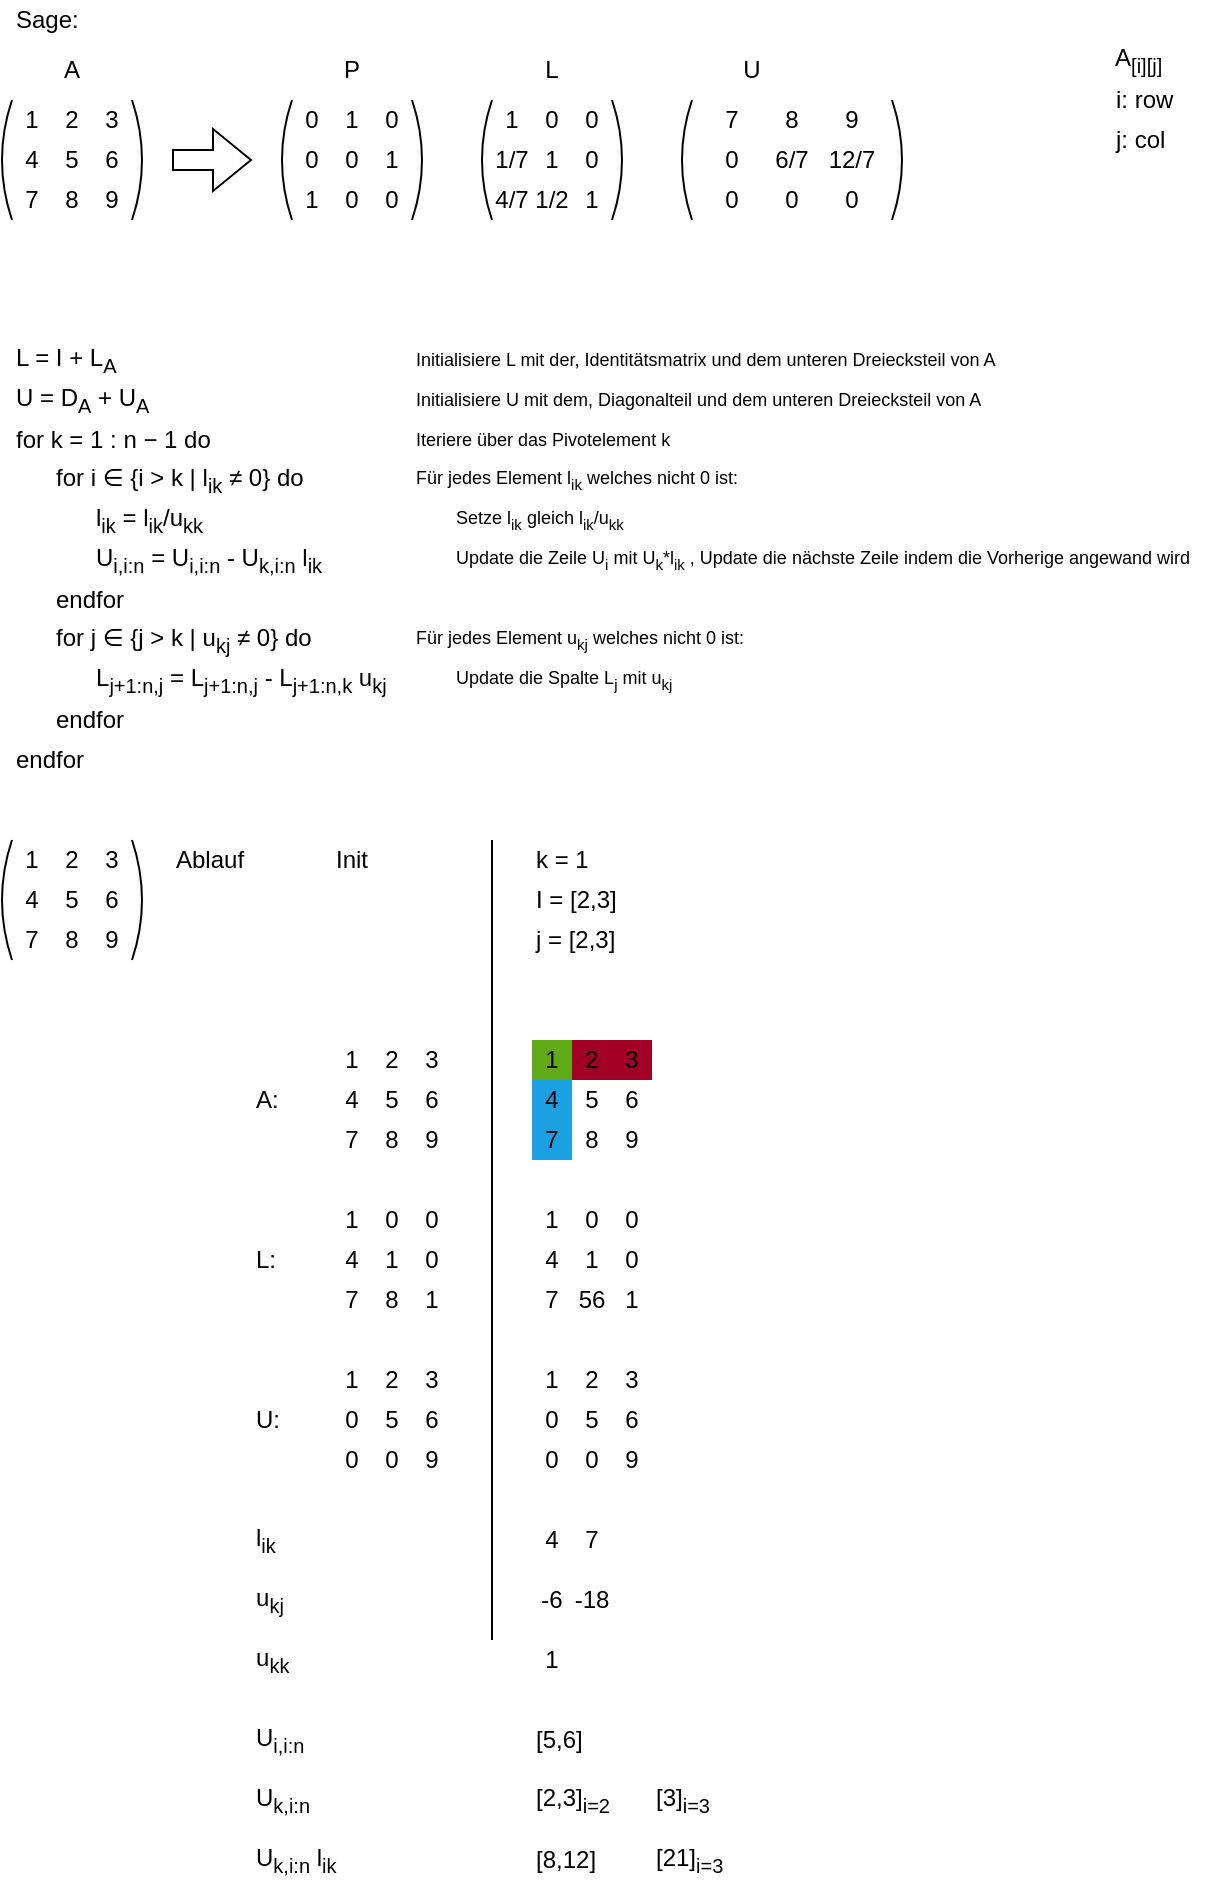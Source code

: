 <mxfile version="24.5.3" type="device">
  <diagram name="Seite-1" id="aBlJ-mU0iKs_j3JmwUiF">
    <mxGraphModel dx="681" dy="416" grid="1" gridSize="10" guides="1" tooltips="1" connect="1" arrows="1" fold="1" page="1" pageScale="1" pageWidth="827" pageHeight="1169" math="0" shadow="0">
      <root>
        <mxCell id="0" />
        <mxCell id="1" parent="0" />
        <mxCell id="dpYt7c4uCdBiY0Gb-pTL-1" value="1" style="text;html=1;align=center;verticalAlign=middle;whiteSpace=wrap;rounded=0;" vertex="1" parent="1">
          <mxGeometry x="40" y="110" width="20" height="20" as="geometry" />
        </mxCell>
        <mxCell id="dpYt7c4uCdBiY0Gb-pTL-2" value="2" style="text;html=1;align=center;verticalAlign=middle;whiteSpace=wrap;rounded=0;" vertex="1" parent="1">
          <mxGeometry x="60" y="110" width="20" height="20" as="geometry" />
        </mxCell>
        <mxCell id="dpYt7c4uCdBiY0Gb-pTL-3" value="3" style="text;html=1;align=center;verticalAlign=middle;whiteSpace=wrap;rounded=0;" vertex="1" parent="1">
          <mxGeometry x="80" y="110" width="20" height="20" as="geometry" />
        </mxCell>
        <mxCell id="dpYt7c4uCdBiY0Gb-pTL-4" value="4" style="text;html=1;align=center;verticalAlign=middle;whiteSpace=wrap;rounded=0;" vertex="1" parent="1">
          <mxGeometry x="40" y="130" width="20" height="20" as="geometry" />
        </mxCell>
        <mxCell id="dpYt7c4uCdBiY0Gb-pTL-5" value="5" style="text;html=1;align=center;verticalAlign=middle;whiteSpace=wrap;rounded=0;" vertex="1" parent="1">
          <mxGeometry x="60" y="130" width="20" height="20" as="geometry" />
        </mxCell>
        <mxCell id="dpYt7c4uCdBiY0Gb-pTL-6" value="6" style="text;html=1;align=center;verticalAlign=middle;whiteSpace=wrap;rounded=0;" vertex="1" parent="1">
          <mxGeometry x="80" y="130" width="20" height="20" as="geometry" />
        </mxCell>
        <mxCell id="dpYt7c4uCdBiY0Gb-pTL-7" value="7" style="text;html=1;align=center;verticalAlign=middle;whiteSpace=wrap;rounded=0;" vertex="1" parent="1">
          <mxGeometry x="40" y="150" width="20" height="20" as="geometry" />
        </mxCell>
        <mxCell id="dpYt7c4uCdBiY0Gb-pTL-8" value="8" style="text;html=1;align=center;verticalAlign=middle;whiteSpace=wrap;rounded=0;" vertex="1" parent="1">
          <mxGeometry x="60" y="150" width="20" height="20" as="geometry" />
        </mxCell>
        <mxCell id="dpYt7c4uCdBiY0Gb-pTL-9" value="9" style="text;html=1;align=center;verticalAlign=middle;whiteSpace=wrap;rounded=0;" vertex="1" parent="1">
          <mxGeometry x="80" y="150" width="20" height="20" as="geometry" />
        </mxCell>
        <mxCell id="dpYt7c4uCdBiY0Gb-pTL-10" value="" style="shape=flexArrow;endArrow=classic;html=1;rounded=0;" edge="1" parent="1">
          <mxGeometry width="50" height="50" relative="1" as="geometry">
            <mxPoint x="120" y="140" as="sourcePoint" />
            <mxPoint x="160" y="140" as="targetPoint" />
          </mxGeometry>
        </mxCell>
        <mxCell id="dpYt7c4uCdBiY0Gb-pTL-11" value="" style="endArrow=none;html=1;rounded=0;curved=1;" edge="1" parent="1">
          <mxGeometry width="50" height="50" relative="1" as="geometry">
            <mxPoint x="40" y="170" as="sourcePoint" />
            <mxPoint x="40" y="110" as="targetPoint" />
            <Array as="points">
              <mxPoint x="30" y="140" />
            </Array>
          </mxGeometry>
        </mxCell>
        <mxCell id="dpYt7c4uCdBiY0Gb-pTL-12" value="" style="endArrow=none;html=1;rounded=0;curved=1;" edge="1" parent="1">
          <mxGeometry width="50" height="50" relative="1" as="geometry">
            <mxPoint x="100" y="170" as="sourcePoint" />
            <mxPoint x="100" y="110" as="targetPoint" />
            <Array as="points">
              <mxPoint x="110" y="140" />
            </Array>
          </mxGeometry>
        </mxCell>
        <mxCell id="dpYt7c4uCdBiY0Gb-pTL-13" value="0" style="text;html=1;align=center;verticalAlign=middle;whiteSpace=wrap;rounded=0;" vertex="1" parent="1">
          <mxGeometry x="180" y="110" width="20" height="20" as="geometry" />
        </mxCell>
        <mxCell id="dpYt7c4uCdBiY0Gb-pTL-14" value="1" style="text;html=1;align=center;verticalAlign=middle;whiteSpace=wrap;rounded=0;" vertex="1" parent="1">
          <mxGeometry x="200" y="110" width="20" height="20" as="geometry" />
        </mxCell>
        <mxCell id="dpYt7c4uCdBiY0Gb-pTL-15" value="0" style="text;html=1;align=center;verticalAlign=middle;whiteSpace=wrap;rounded=0;" vertex="1" parent="1">
          <mxGeometry x="220" y="110" width="20" height="20" as="geometry" />
        </mxCell>
        <mxCell id="dpYt7c4uCdBiY0Gb-pTL-16" value="0" style="text;html=1;align=center;verticalAlign=middle;whiteSpace=wrap;rounded=0;" vertex="1" parent="1">
          <mxGeometry x="180" y="130" width="20" height="20" as="geometry" />
        </mxCell>
        <mxCell id="dpYt7c4uCdBiY0Gb-pTL-17" value="0" style="text;html=1;align=center;verticalAlign=middle;whiteSpace=wrap;rounded=0;" vertex="1" parent="1">
          <mxGeometry x="200" y="130" width="20" height="20" as="geometry" />
        </mxCell>
        <mxCell id="dpYt7c4uCdBiY0Gb-pTL-18" value="1" style="text;html=1;align=center;verticalAlign=middle;whiteSpace=wrap;rounded=0;" vertex="1" parent="1">
          <mxGeometry x="220" y="130" width="20" height="20" as="geometry" />
        </mxCell>
        <mxCell id="dpYt7c4uCdBiY0Gb-pTL-19" value="1" style="text;html=1;align=center;verticalAlign=middle;whiteSpace=wrap;rounded=0;" vertex="1" parent="1">
          <mxGeometry x="180" y="150" width="20" height="20" as="geometry" />
        </mxCell>
        <mxCell id="dpYt7c4uCdBiY0Gb-pTL-20" value="0" style="text;html=1;align=center;verticalAlign=middle;whiteSpace=wrap;rounded=0;" vertex="1" parent="1">
          <mxGeometry x="200" y="150" width="20" height="20" as="geometry" />
        </mxCell>
        <mxCell id="dpYt7c4uCdBiY0Gb-pTL-21" value="0" style="text;html=1;align=center;verticalAlign=middle;whiteSpace=wrap;rounded=0;" vertex="1" parent="1">
          <mxGeometry x="220" y="150" width="20" height="20" as="geometry" />
        </mxCell>
        <mxCell id="dpYt7c4uCdBiY0Gb-pTL-22" value="" style="endArrow=none;html=1;rounded=0;curved=1;" edge="1" parent="1">
          <mxGeometry width="50" height="50" relative="1" as="geometry">
            <mxPoint x="180" y="170" as="sourcePoint" />
            <mxPoint x="180" y="110" as="targetPoint" />
            <Array as="points">
              <mxPoint x="170" y="140" />
            </Array>
          </mxGeometry>
        </mxCell>
        <mxCell id="dpYt7c4uCdBiY0Gb-pTL-23" value="" style="endArrow=none;html=1;rounded=0;curved=1;" edge="1" parent="1">
          <mxGeometry width="50" height="50" relative="1" as="geometry">
            <mxPoint x="240" y="170" as="sourcePoint" />
            <mxPoint x="240" y="110" as="targetPoint" />
            <Array as="points">
              <mxPoint x="250" y="140" />
            </Array>
          </mxGeometry>
        </mxCell>
        <mxCell id="dpYt7c4uCdBiY0Gb-pTL-24" value="P" style="text;html=1;align=center;verticalAlign=middle;whiteSpace=wrap;rounded=0;" vertex="1" parent="1">
          <mxGeometry x="180" y="80" width="60" height="30" as="geometry" />
        </mxCell>
        <mxCell id="dpYt7c4uCdBiY0Gb-pTL-25" value="1" style="text;html=1;align=center;verticalAlign=middle;whiteSpace=wrap;rounded=0;" vertex="1" parent="1">
          <mxGeometry x="280" y="110" width="20" height="20" as="geometry" />
        </mxCell>
        <mxCell id="dpYt7c4uCdBiY0Gb-pTL-26" value="0" style="text;html=1;align=center;verticalAlign=middle;whiteSpace=wrap;rounded=0;" vertex="1" parent="1">
          <mxGeometry x="300" y="110" width="20" height="20" as="geometry" />
        </mxCell>
        <mxCell id="dpYt7c4uCdBiY0Gb-pTL-27" value="0" style="text;html=1;align=center;verticalAlign=middle;whiteSpace=wrap;rounded=0;" vertex="1" parent="1">
          <mxGeometry x="320" y="110" width="20" height="20" as="geometry" />
        </mxCell>
        <mxCell id="dpYt7c4uCdBiY0Gb-pTL-28" value="1/7" style="text;html=1;align=center;verticalAlign=middle;whiteSpace=wrap;rounded=0;" vertex="1" parent="1">
          <mxGeometry x="280" y="130" width="20" height="20" as="geometry" />
        </mxCell>
        <mxCell id="dpYt7c4uCdBiY0Gb-pTL-29" value="1" style="text;html=1;align=center;verticalAlign=middle;whiteSpace=wrap;rounded=0;" vertex="1" parent="1">
          <mxGeometry x="300" y="130" width="20" height="20" as="geometry" />
        </mxCell>
        <mxCell id="dpYt7c4uCdBiY0Gb-pTL-30" value="0" style="text;html=1;align=center;verticalAlign=middle;whiteSpace=wrap;rounded=0;" vertex="1" parent="1">
          <mxGeometry x="320" y="130" width="20" height="20" as="geometry" />
        </mxCell>
        <mxCell id="dpYt7c4uCdBiY0Gb-pTL-31" value="4/7" style="text;html=1;align=center;verticalAlign=middle;whiteSpace=wrap;rounded=0;" vertex="1" parent="1">
          <mxGeometry x="280" y="150" width="20" height="20" as="geometry" />
        </mxCell>
        <mxCell id="dpYt7c4uCdBiY0Gb-pTL-32" value="1/2" style="text;html=1;align=center;verticalAlign=middle;whiteSpace=wrap;rounded=0;" vertex="1" parent="1">
          <mxGeometry x="300" y="150" width="20" height="20" as="geometry" />
        </mxCell>
        <mxCell id="dpYt7c4uCdBiY0Gb-pTL-33" value="1" style="text;html=1;align=center;verticalAlign=middle;whiteSpace=wrap;rounded=0;" vertex="1" parent="1">
          <mxGeometry x="320" y="150" width="20" height="20" as="geometry" />
        </mxCell>
        <mxCell id="dpYt7c4uCdBiY0Gb-pTL-34" value="" style="endArrow=none;html=1;rounded=0;curved=1;" edge="1" parent="1">
          <mxGeometry width="50" height="50" relative="1" as="geometry">
            <mxPoint x="280" y="170" as="sourcePoint" />
            <mxPoint x="280" y="110" as="targetPoint" />
            <Array as="points">
              <mxPoint x="270" y="140" />
            </Array>
          </mxGeometry>
        </mxCell>
        <mxCell id="dpYt7c4uCdBiY0Gb-pTL-35" value="" style="endArrow=none;html=1;rounded=0;curved=1;" edge="1" parent="1">
          <mxGeometry width="50" height="50" relative="1" as="geometry">
            <mxPoint x="340" y="170" as="sourcePoint" />
            <mxPoint x="340" y="110" as="targetPoint" />
            <Array as="points">
              <mxPoint x="350" y="140" />
            </Array>
          </mxGeometry>
        </mxCell>
        <mxCell id="dpYt7c4uCdBiY0Gb-pTL-36" value="L" style="text;html=1;align=center;verticalAlign=middle;whiteSpace=wrap;rounded=0;" vertex="1" parent="1">
          <mxGeometry x="280" y="80" width="60" height="30" as="geometry" />
        </mxCell>
        <mxCell id="dpYt7c4uCdBiY0Gb-pTL-37" value="7" style="text;html=1;align=center;verticalAlign=middle;whiteSpace=wrap;rounded=0;" vertex="1" parent="1">
          <mxGeometry x="390" y="110" width="20" height="20" as="geometry" />
        </mxCell>
        <mxCell id="dpYt7c4uCdBiY0Gb-pTL-38" value="8" style="text;html=1;align=center;verticalAlign=middle;whiteSpace=wrap;rounded=0;" vertex="1" parent="1">
          <mxGeometry x="420" y="110" width="20" height="20" as="geometry" />
        </mxCell>
        <mxCell id="dpYt7c4uCdBiY0Gb-pTL-39" value="9" style="text;html=1;align=center;verticalAlign=middle;whiteSpace=wrap;rounded=0;" vertex="1" parent="1">
          <mxGeometry x="450" y="110" width="20" height="20" as="geometry" />
        </mxCell>
        <mxCell id="dpYt7c4uCdBiY0Gb-pTL-40" value="0" style="text;html=1;align=center;verticalAlign=middle;whiteSpace=wrap;rounded=0;" vertex="1" parent="1">
          <mxGeometry x="390" y="130" width="20" height="20" as="geometry" />
        </mxCell>
        <mxCell id="dpYt7c4uCdBiY0Gb-pTL-41" value="6/7" style="text;html=1;align=center;verticalAlign=middle;whiteSpace=wrap;rounded=0;" vertex="1" parent="1">
          <mxGeometry x="420" y="130" width="20" height="20" as="geometry" />
        </mxCell>
        <mxCell id="dpYt7c4uCdBiY0Gb-pTL-42" value="12/7" style="text;html=1;align=center;verticalAlign=middle;whiteSpace=wrap;rounded=0;" vertex="1" parent="1">
          <mxGeometry x="450" y="130" width="20" height="20" as="geometry" />
        </mxCell>
        <mxCell id="dpYt7c4uCdBiY0Gb-pTL-43" value="0" style="text;html=1;align=center;verticalAlign=middle;whiteSpace=wrap;rounded=0;" vertex="1" parent="1">
          <mxGeometry x="390" y="150" width="20" height="20" as="geometry" />
        </mxCell>
        <mxCell id="dpYt7c4uCdBiY0Gb-pTL-44" value="0" style="text;html=1;align=center;verticalAlign=middle;whiteSpace=wrap;rounded=0;" vertex="1" parent="1">
          <mxGeometry x="420" y="150" width="20" height="20" as="geometry" />
        </mxCell>
        <mxCell id="dpYt7c4uCdBiY0Gb-pTL-45" value="0" style="text;html=1;align=center;verticalAlign=middle;whiteSpace=wrap;rounded=0;" vertex="1" parent="1">
          <mxGeometry x="450" y="150" width="20" height="20" as="geometry" />
        </mxCell>
        <mxCell id="dpYt7c4uCdBiY0Gb-pTL-46" value="" style="endArrow=none;html=1;rounded=0;curved=1;" edge="1" parent="1">
          <mxGeometry width="50" height="50" relative="1" as="geometry">
            <mxPoint x="380" y="170" as="sourcePoint" />
            <mxPoint x="380" y="110" as="targetPoint" />
            <Array as="points">
              <mxPoint x="370" y="140" />
            </Array>
          </mxGeometry>
        </mxCell>
        <mxCell id="dpYt7c4uCdBiY0Gb-pTL-47" value="" style="endArrow=none;html=1;rounded=0;curved=1;" edge="1" parent="1">
          <mxGeometry width="50" height="50" relative="1" as="geometry">
            <mxPoint x="480" y="170" as="sourcePoint" />
            <mxPoint x="480" y="110" as="targetPoint" />
            <Array as="points">
              <mxPoint x="490" y="140" />
            </Array>
          </mxGeometry>
        </mxCell>
        <mxCell id="dpYt7c4uCdBiY0Gb-pTL-48" value="U" style="text;html=1;align=center;verticalAlign=middle;whiteSpace=wrap;rounded=0;" vertex="1" parent="1">
          <mxGeometry x="380" y="80" width="60" height="30" as="geometry" />
        </mxCell>
        <mxCell id="dpYt7c4uCdBiY0Gb-pTL-49" value="L = I + L&lt;sub&gt;A&lt;/sub&gt;" style="text;html=1;align=left;verticalAlign=middle;whiteSpace=wrap;rounded=0;" vertex="1" parent="1">
          <mxGeometry x="40" y="230" width="60" height="20" as="geometry" />
        </mxCell>
        <mxCell id="dpYt7c4uCdBiY0Gb-pTL-50" value="U = D&lt;sub&gt;A&lt;/sub&gt;&amp;nbsp;+ U&lt;sub&gt;A&lt;/sub&gt;" style="text;html=1;align=left;verticalAlign=middle;whiteSpace=wrap;rounded=0;" vertex="1" parent="1">
          <mxGeometry x="40" y="250" width="80" height="20" as="geometry" />
        </mxCell>
        <mxCell id="dpYt7c4uCdBiY0Gb-pTL-52" value="for k = 1 : n − 1 do" style="text;html=1;align=left;verticalAlign=middle;whiteSpace=wrap;rounded=0;" vertex="1" parent="1">
          <mxGeometry x="40" y="270" width="130" height="20" as="geometry" />
        </mxCell>
        <mxCell id="dpYt7c4uCdBiY0Gb-pTL-53" value="for i&amp;nbsp;∈ {i &amp;gt; k | l&lt;sub&gt;ik&lt;/sub&gt;&amp;nbsp;≠ 0} do" style="text;html=1;align=left;verticalAlign=middle;whiteSpace=wrap;rounded=0;" vertex="1" parent="1">
          <mxGeometry x="60" y="290" width="130" height="20" as="geometry" />
        </mxCell>
        <mxCell id="dpYt7c4uCdBiY0Gb-pTL-55" value="l&lt;sub&gt;ik&lt;/sub&gt; = l&lt;sub&gt;ik&lt;/sub&gt;/u&lt;sub&gt;kk&lt;/sub&gt;" style="text;html=1;align=left;verticalAlign=middle;whiteSpace=wrap;rounded=0;" vertex="1" parent="1">
          <mxGeometry x="80" y="310" width="70" height="20" as="geometry" />
        </mxCell>
        <mxCell id="dpYt7c4uCdBiY0Gb-pTL-56" value="U&lt;sub&gt;i,i:n&lt;/sub&gt; = U&lt;sub&gt;i,i:n&lt;/sub&gt; - U&lt;sub&gt;k,i:n&lt;/sub&gt; l&lt;sub&gt;ik&lt;/sub&gt;" style="text;html=1;align=left;verticalAlign=middle;whiteSpace=wrap;rounded=0;" vertex="1" parent="1">
          <mxGeometry x="80" y="330" width="140" height="20" as="geometry" />
        </mxCell>
        <mxCell id="dpYt7c4uCdBiY0Gb-pTL-57" value="endfor" style="text;html=1;align=left;verticalAlign=middle;whiteSpace=wrap;rounded=0;" vertex="1" parent="1">
          <mxGeometry x="60" y="350" width="40" height="20" as="geometry" />
        </mxCell>
        <mxCell id="dpYt7c4uCdBiY0Gb-pTL-58" value="for j&amp;nbsp;∈ {j &amp;gt; k | u&lt;sub&gt;kj&lt;/sub&gt;&amp;nbsp;≠ 0} do" style="text;html=1;align=left;verticalAlign=middle;whiteSpace=wrap;rounded=0;" vertex="1" parent="1">
          <mxGeometry x="60" y="370" width="130" height="20" as="geometry" />
        </mxCell>
        <mxCell id="dpYt7c4uCdBiY0Gb-pTL-60" value="L&lt;sub&gt;j+1:n,j&lt;/sub&gt; = L&lt;sub&gt;j+1:n,j&lt;/sub&gt;&amp;nbsp;- L&lt;sub&gt;j+1:n,k&lt;/sub&gt;&amp;nbsp;u&lt;sub&gt;kj&lt;/sub&gt;" style="text;html=1;align=left;verticalAlign=middle;whiteSpace=wrap;rounded=0;" vertex="1" parent="1">
          <mxGeometry x="80" y="390" width="200" height="20" as="geometry" />
        </mxCell>
        <mxCell id="dpYt7c4uCdBiY0Gb-pTL-61" value="endfor" style="text;html=1;align=left;verticalAlign=middle;whiteSpace=wrap;rounded=0;" vertex="1" parent="1">
          <mxGeometry x="60" y="410" width="40" height="20" as="geometry" />
        </mxCell>
        <mxCell id="dpYt7c4uCdBiY0Gb-pTL-62" value="endfor" style="text;html=1;align=left;verticalAlign=middle;whiteSpace=wrap;rounded=0;" vertex="1" parent="1">
          <mxGeometry x="40" y="430" width="40" height="20" as="geometry" />
        </mxCell>
        <mxCell id="dpYt7c4uCdBiY0Gb-pTL-63" value="Initialisiere L mit der, Identitätsmatrix und dem unteren Dreiecksteil von A" style="text;html=1;align=left;verticalAlign=middle;whiteSpace=wrap;rounded=0;fontSize=9;" vertex="1" parent="1">
          <mxGeometry x="240" y="230" width="300" height="20" as="geometry" />
        </mxCell>
        <mxCell id="dpYt7c4uCdBiY0Gb-pTL-65" value="Initialisiere U mit dem, Diagonalteil und dem unteren Dreiecksteil von A" style="text;html=1;align=left;verticalAlign=middle;whiteSpace=wrap;rounded=0;fontSize=9;" vertex="1" parent="1">
          <mxGeometry x="240" y="250" width="300" height="20" as="geometry" />
        </mxCell>
        <mxCell id="dpYt7c4uCdBiY0Gb-pTL-66" value="Iteriere über das Pivotelement k" style="text;html=1;align=left;verticalAlign=middle;whiteSpace=wrap;rounded=0;fontSize=9;" vertex="1" parent="1">
          <mxGeometry x="240" y="270" width="300" height="20" as="geometry" />
        </mxCell>
        <mxCell id="dpYt7c4uCdBiY0Gb-pTL-67" value="Für jedes Element l&lt;sub&gt;ik&lt;/sub&gt; welches nicht 0 ist:" style="text;html=1;align=left;verticalAlign=middle;whiteSpace=wrap;rounded=0;fontSize=9;" vertex="1" parent="1">
          <mxGeometry x="240" y="290" width="180" height="20" as="geometry" />
        </mxCell>
        <mxCell id="dpYt7c4uCdBiY0Gb-pTL-68" value="Setze l&lt;sub&gt;ik&lt;/sub&gt; gleich l&lt;sub&gt;ik&lt;/sub&gt;/u&lt;sub&gt;kk&lt;/sub&gt;" style="text;html=1;align=left;verticalAlign=middle;whiteSpace=wrap;rounded=0;fontSize=9;" vertex="1" parent="1">
          <mxGeometry x="260" y="310" width="90" height="20" as="geometry" />
        </mxCell>
        <mxCell id="dpYt7c4uCdBiY0Gb-pTL-69" value="Update die Zeile U&lt;sub&gt;i&lt;/sub&gt; mit U&lt;sub&gt;k&lt;/sub&gt;*l&lt;sub&gt;ik&lt;/sub&gt;&amp;nbsp;, Update die nächste Zeile indem die Vorherige angewand wird" style="text;html=1;align=left;verticalAlign=middle;whiteSpace=wrap;rounded=0;fontSize=9;" vertex="1" parent="1">
          <mxGeometry x="260" y="330" width="380" height="20" as="geometry" />
        </mxCell>
        <mxCell id="dpYt7c4uCdBiY0Gb-pTL-70" value="Für jedes Element u&lt;sub&gt;kj&lt;/sub&gt; welches nicht 0 ist:" style="text;html=1;align=left;verticalAlign=middle;whiteSpace=wrap;rounded=0;fontSize=9;" vertex="1" parent="1">
          <mxGeometry x="240" y="370" width="180" height="20" as="geometry" />
        </mxCell>
        <mxCell id="dpYt7c4uCdBiY0Gb-pTL-71" value="Update die Spalte L&lt;sub&gt;j&lt;/sub&gt; mit u&lt;sub&gt;kj&lt;/sub&gt;" style="text;html=1;align=left;verticalAlign=middle;whiteSpace=wrap;rounded=0;fontSize=9;" vertex="1" parent="1">
          <mxGeometry x="260" y="390" width="140" height="20" as="geometry" />
        </mxCell>
        <mxCell id="dpYt7c4uCdBiY0Gb-pTL-72" value="Sage:" style="text;html=1;align=left;verticalAlign=middle;whiteSpace=wrap;rounded=0;" vertex="1" parent="1">
          <mxGeometry x="40" y="60" width="40" height="20" as="geometry" />
        </mxCell>
        <mxCell id="dpYt7c4uCdBiY0Gb-pTL-73" value="1" style="text;html=1;align=center;verticalAlign=middle;whiteSpace=wrap;rounded=0;" vertex="1" parent="1">
          <mxGeometry x="40" y="480" width="20" height="20" as="geometry" />
        </mxCell>
        <mxCell id="dpYt7c4uCdBiY0Gb-pTL-74" value="2" style="text;html=1;align=center;verticalAlign=middle;whiteSpace=wrap;rounded=0;" vertex="1" parent="1">
          <mxGeometry x="60" y="480" width="20" height="20" as="geometry" />
        </mxCell>
        <mxCell id="dpYt7c4uCdBiY0Gb-pTL-75" value="3" style="text;html=1;align=center;verticalAlign=middle;whiteSpace=wrap;rounded=0;" vertex="1" parent="1">
          <mxGeometry x="80" y="480" width="20" height="20" as="geometry" />
        </mxCell>
        <mxCell id="dpYt7c4uCdBiY0Gb-pTL-76" value="4" style="text;html=1;align=center;verticalAlign=middle;whiteSpace=wrap;rounded=0;" vertex="1" parent="1">
          <mxGeometry x="40" y="500" width="20" height="20" as="geometry" />
        </mxCell>
        <mxCell id="dpYt7c4uCdBiY0Gb-pTL-77" value="5" style="text;html=1;align=center;verticalAlign=middle;whiteSpace=wrap;rounded=0;" vertex="1" parent="1">
          <mxGeometry x="60" y="500" width="20" height="20" as="geometry" />
        </mxCell>
        <mxCell id="dpYt7c4uCdBiY0Gb-pTL-78" value="6" style="text;html=1;align=center;verticalAlign=middle;whiteSpace=wrap;rounded=0;" vertex="1" parent="1">
          <mxGeometry x="80" y="500" width="20" height="20" as="geometry" />
        </mxCell>
        <mxCell id="dpYt7c4uCdBiY0Gb-pTL-79" value="7" style="text;html=1;align=center;verticalAlign=middle;whiteSpace=wrap;rounded=0;" vertex="1" parent="1">
          <mxGeometry x="40" y="520" width="20" height="20" as="geometry" />
        </mxCell>
        <mxCell id="dpYt7c4uCdBiY0Gb-pTL-80" value="8" style="text;html=1;align=center;verticalAlign=middle;whiteSpace=wrap;rounded=0;" vertex="1" parent="1">
          <mxGeometry x="60" y="520" width="20" height="20" as="geometry" />
        </mxCell>
        <mxCell id="dpYt7c4uCdBiY0Gb-pTL-81" value="9" style="text;html=1;align=center;verticalAlign=middle;whiteSpace=wrap;rounded=0;" vertex="1" parent="1">
          <mxGeometry x="80" y="520" width="20" height="20" as="geometry" />
        </mxCell>
        <mxCell id="dpYt7c4uCdBiY0Gb-pTL-83" value="" style="endArrow=none;html=1;rounded=0;curved=1;" edge="1" parent="1">
          <mxGeometry width="50" height="50" relative="1" as="geometry">
            <mxPoint x="40" y="540" as="sourcePoint" />
            <mxPoint x="40" y="480" as="targetPoint" />
            <Array as="points">
              <mxPoint x="30" y="510" />
            </Array>
          </mxGeometry>
        </mxCell>
        <mxCell id="dpYt7c4uCdBiY0Gb-pTL-84" value="" style="endArrow=none;html=1;rounded=0;curved=1;" edge="1" parent="1">
          <mxGeometry width="50" height="50" relative="1" as="geometry">
            <mxPoint x="100" y="540" as="sourcePoint" />
            <mxPoint x="100" y="480" as="targetPoint" />
            <Array as="points">
              <mxPoint x="110" y="510" />
            </Array>
          </mxGeometry>
        </mxCell>
        <mxCell id="dpYt7c4uCdBiY0Gb-pTL-121" value="Ablauf" style="text;html=1;align=left;verticalAlign=middle;whiteSpace=wrap;rounded=0;" vertex="1" parent="1">
          <mxGeometry x="120" y="480" width="40" height="20" as="geometry" />
        </mxCell>
        <mxCell id="dpYt7c4uCdBiY0Gb-pTL-153" value="A:" style="text;html=1;align=left;verticalAlign=middle;whiteSpace=wrap;rounded=0;" vertex="1" parent="1">
          <mxGeometry x="160" y="600" width="40" height="20" as="geometry" />
        </mxCell>
        <mxCell id="dpYt7c4uCdBiY0Gb-pTL-157" value="1" style="text;html=1;align=center;verticalAlign=middle;whiteSpace=wrap;rounded=0;" vertex="1" parent="1">
          <mxGeometry x="200" y="660" width="20" height="20" as="geometry" />
        </mxCell>
        <mxCell id="dpYt7c4uCdBiY0Gb-pTL-158" value="0" style="text;html=1;align=center;verticalAlign=middle;whiteSpace=wrap;rounded=0;" vertex="1" parent="1">
          <mxGeometry x="220" y="660" width="20" height="20" as="geometry" />
        </mxCell>
        <mxCell id="dpYt7c4uCdBiY0Gb-pTL-159" value="0" style="text;html=1;align=center;verticalAlign=middle;whiteSpace=wrap;rounded=0;" vertex="1" parent="1">
          <mxGeometry x="240" y="660" width="20" height="20" as="geometry" />
        </mxCell>
        <mxCell id="dpYt7c4uCdBiY0Gb-pTL-160" value="4" style="text;html=1;align=center;verticalAlign=middle;whiteSpace=wrap;rounded=0;" vertex="1" parent="1">
          <mxGeometry x="200" y="680" width="20" height="20" as="geometry" />
        </mxCell>
        <mxCell id="dpYt7c4uCdBiY0Gb-pTL-161" value="1" style="text;html=1;align=center;verticalAlign=middle;whiteSpace=wrap;rounded=0;" vertex="1" parent="1">
          <mxGeometry x="220" y="680" width="20" height="20" as="geometry" />
        </mxCell>
        <mxCell id="dpYt7c4uCdBiY0Gb-pTL-162" value="0" style="text;html=1;align=center;verticalAlign=middle;whiteSpace=wrap;rounded=0;" vertex="1" parent="1">
          <mxGeometry x="240" y="680" width="20" height="20" as="geometry" />
        </mxCell>
        <mxCell id="dpYt7c4uCdBiY0Gb-pTL-163" value="7" style="text;html=1;align=center;verticalAlign=middle;whiteSpace=wrap;rounded=0;" vertex="1" parent="1">
          <mxGeometry x="200" y="700" width="20" height="20" as="geometry" />
        </mxCell>
        <mxCell id="dpYt7c4uCdBiY0Gb-pTL-164" value="8" style="text;html=1;align=center;verticalAlign=middle;whiteSpace=wrap;rounded=0;" vertex="1" parent="1">
          <mxGeometry x="220" y="700" width="20" height="20" as="geometry" />
        </mxCell>
        <mxCell id="dpYt7c4uCdBiY0Gb-pTL-165" value="1" style="text;html=1;align=center;verticalAlign=middle;whiteSpace=wrap;rounded=0;" vertex="1" parent="1">
          <mxGeometry x="240" y="700" width="20" height="20" as="geometry" />
        </mxCell>
        <mxCell id="dpYt7c4uCdBiY0Gb-pTL-166" value="L:" style="text;html=1;align=left;verticalAlign=middle;whiteSpace=wrap;rounded=0;" vertex="1" parent="1">
          <mxGeometry x="160" y="680" width="40" height="20" as="geometry" />
        </mxCell>
        <mxCell id="dpYt7c4uCdBiY0Gb-pTL-167" value="1" style="text;html=1;align=center;verticalAlign=middle;whiteSpace=wrap;rounded=0;" vertex="1" parent="1">
          <mxGeometry x="200" y="740" width="20" height="20" as="geometry" />
        </mxCell>
        <mxCell id="dpYt7c4uCdBiY0Gb-pTL-168" value="2" style="text;html=1;align=center;verticalAlign=middle;whiteSpace=wrap;rounded=0;" vertex="1" parent="1">
          <mxGeometry x="220" y="740" width="20" height="20" as="geometry" />
        </mxCell>
        <mxCell id="dpYt7c4uCdBiY0Gb-pTL-169" value="3" style="text;html=1;align=center;verticalAlign=middle;whiteSpace=wrap;rounded=0;" vertex="1" parent="1">
          <mxGeometry x="240" y="740" width="20" height="20" as="geometry" />
        </mxCell>
        <mxCell id="dpYt7c4uCdBiY0Gb-pTL-170" value="0" style="text;html=1;align=center;verticalAlign=middle;whiteSpace=wrap;rounded=0;" vertex="1" parent="1">
          <mxGeometry x="200" y="760" width="20" height="20" as="geometry" />
        </mxCell>
        <mxCell id="dpYt7c4uCdBiY0Gb-pTL-171" value="5" style="text;html=1;align=center;verticalAlign=middle;whiteSpace=wrap;rounded=0;" vertex="1" parent="1">
          <mxGeometry x="220" y="760" width="20" height="20" as="geometry" />
        </mxCell>
        <mxCell id="dpYt7c4uCdBiY0Gb-pTL-172" value="6" style="text;html=1;align=center;verticalAlign=middle;whiteSpace=wrap;rounded=0;" vertex="1" parent="1">
          <mxGeometry x="240" y="760" width="20" height="20" as="geometry" />
        </mxCell>
        <mxCell id="dpYt7c4uCdBiY0Gb-pTL-173" value="0" style="text;html=1;align=center;verticalAlign=middle;whiteSpace=wrap;rounded=0;" vertex="1" parent="1">
          <mxGeometry x="200" y="780" width="20" height="20" as="geometry" />
        </mxCell>
        <mxCell id="dpYt7c4uCdBiY0Gb-pTL-174" value="0" style="text;html=1;align=center;verticalAlign=middle;whiteSpace=wrap;rounded=0;" vertex="1" parent="1">
          <mxGeometry x="220" y="780" width="20" height="20" as="geometry" />
        </mxCell>
        <mxCell id="dpYt7c4uCdBiY0Gb-pTL-175" value="9" style="text;html=1;align=center;verticalAlign=middle;whiteSpace=wrap;rounded=0;" vertex="1" parent="1">
          <mxGeometry x="240" y="780" width="20" height="20" as="geometry" />
        </mxCell>
        <mxCell id="dpYt7c4uCdBiY0Gb-pTL-176" value="U:" style="text;html=1;align=left;verticalAlign=middle;whiteSpace=wrap;rounded=0;" vertex="1" parent="1">
          <mxGeometry x="160" y="760" width="40" height="20" as="geometry" />
        </mxCell>
        <mxCell id="dpYt7c4uCdBiY0Gb-pTL-177" value="l&lt;sub&gt;ik&lt;/sub&gt;" style="text;html=1;align=left;verticalAlign=middle;whiteSpace=wrap;rounded=0;" vertex="1" parent="1">
          <mxGeometry x="160" y="820" width="20" height="20" as="geometry" />
        </mxCell>
        <mxCell id="dpYt7c4uCdBiY0Gb-pTL-178" value="u&lt;sub&gt;kk&lt;/sub&gt;" style="text;html=1;align=left;verticalAlign=middle;whiteSpace=wrap;rounded=0;" vertex="1" parent="1">
          <mxGeometry x="160" y="880" width="20" height="20" as="geometry" />
        </mxCell>
        <mxCell id="dpYt7c4uCdBiY0Gb-pTL-183" value="" style="rounded=0;whiteSpace=wrap;html=1;fillColor=#1ba1e2;fontColor=#ffffff;strokeColor=none;" vertex="1" parent="1">
          <mxGeometry x="300" y="580" width="20" height="60" as="geometry" />
        </mxCell>
        <mxCell id="dpYt7c4uCdBiY0Gb-pTL-184" value="" style="rounded=0;whiteSpace=wrap;html=1;fillColor=#a20025;fontColor=#ffffff;strokeColor=none;" vertex="1" parent="1">
          <mxGeometry x="300" y="580" width="60" height="20" as="geometry" />
        </mxCell>
        <mxCell id="dpYt7c4uCdBiY0Gb-pTL-185" value="" style="rounded=0;whiteSpace=wrap;html=1;fillColor=#60a917;fontColor=#ffffff;strokeColor=none;" vertex="1" parent="1">
          <mxGeometry x="300" y="580" width="20" height="20" as="geometry" />
        </mxCell>
        <mxCell id="dpYt7c4uCdBiY0Gb-pTL-186" value="k = 1" style="text;html=1;align=left;verticalAlign=middle;whiteSpace=wrap;rounded=0;" vertex="1" parent="1">
          <mxGeometry x="300" y="480" width="40" height="20" as="geometry" />
        </mxCell>
        <mxCell id="dpYt7c4uCdBiY0Gb-pTL-187" value="I = [2,3]" style="text;html=1;align=left;verticalAlign=middle;whiteSpace=wrap;rounded=0;" vertex="1" parent="1">
          <mxGeometry x="300" y="500" width="60" height="20" as="geometry" />
        </mxCell>
        <mxCell id="dpYt7c4uCdBiY0Gb-pTL-188" value="j = [2,3]" style="text;html=1;align=left;verticalAlign=middle;whiteSpace=wrap;rounded=0;" vertex="1" parent="1">
          <mxGeometry x="300" y="520" width="60" height="20" as="geometry" />
        </mxCell>
        <mxCell id="dpYt7c4uCdBiY0Gb-pTL-189" value="1" style="text;html=1;align=center;verticalAlign=middle;whiteSpace=wrap;rounded=0;" vertex="1" parent="1">
          <mxGeometry x="300" y="580" width="20" height="20" as="geometry" />
        </mxCell>
        <mxCell id="dpYt7c4uCdBiY0Gb-pTL-190" value="2" style="text;html=1;align=center;verticalAlign=middle;whiteSpace=wrap;rounded=0;" vertex="1" parent="1">
          <mxGeometry x="320" y="580" width="20" height="20" as="geometry" />
        </mxCell>
        <mxCell id="dpYt7c4uCdBiY0Gb-pTL-191" value="3" style="text;html=1;align=center;verticalAlign=middle;whiteSpace=wrap;rounded=0;" vertex="1" parent="1">
          <mxGeometry x="340" y="580" width="20" height="20" as="geometry" />
        </mxCell>
        <mxCell id="dpYt7c4uCdBiY0Gb-pTL-192" value="4" style="text;html=1;align=center;verticalAlign=middle;whiteSpace=wrap;rounded=0;" vertex="1" parent="1">
          <mxGeometry x="300" y="600" width="20" height="20" as="geometry" />
        </mxCell>
        <mxCell id="dpYt7c4uCdBiY0Gb-pTL-193" value="5" style="text;html=1;align=center;verticalAlign=middle;whiteSpace=wrap;rounded=0;" vertex="1" parent="1">
          <mxGeometry x="320" y="600" width="20" height="20" as="geometry" />
        </mxCell>
        <mxCell id="dpYt7c4uCdBiY0Gb-pTL-194" value="6" style="text;html=1;align=center;verticalAlign=middle;whiteSpace=wrap;rounded=0;" vertex="1" parent="1">
          <mxGeometry x="340" y="600" width="20" height="20" as="geometry" />
        </mxCell>
        <mxCell id="dpYt7c4uCdBiY0Gb-pTL-195" value="7" style="text;html=1;align=center;verticalAlign=middle;whiteSpace=wrap;rounded=0;" vertex="1" parent="1">
          <mxGeometry x="300" y="620" width="20" height="20" as="geometry" />
        </mxCell>
        <mxCell id="dpYt7c4uCdBiY0Gb-pTL-196" value="8" style="text;html=1;align=center;verticalAlign=middle;whiteSpace=wrap;rounded=0;" vertex="1" parent="1">
          <mxGeometry x="320" y="620" width="20" height="20" as="geometry" />
        </mxCell>
        <mxCell id="dpYt7c4uCdBiY0Gb-pTL-197" value="9" style="text;html=1;align=center;verticalAlign=middle;whiteSpace=wrap;rounded=0;" vertex="1" parent="1">
          <mxGeometry x="340" y="620" width="20" height="20" as="geometry" />
        </mxCell>
        <mxCell id="dpYt7c4uCdBiY0Gb-pTL-199" value="1" style="text;html=1;align=center;verticalAlign=middle;whiteSpace=wrap;rounded=0;" vertex="1" parent="1">
          <mxGeometry x="300" y="660" width="20" height="20" as="geometry" />
        </mxCell>
        <mxCell id="dpYt7c4uCdBiY0Gb-pTL-200" value="0" style="text;html=1;align=center;verticalAlign=middle;whiteSpace=wrap;rounded=0;" vertex="1" parent="1">
          <mxGeometry x="320" y="660" width="20" height="20" as="geometry" />
        </mxCell>
        <mxCell id="dpYt7c4uCdBiY0Gb-pTL-201" value="0" style="text;html=1;align=center;verticalAlign=middle;whiteSpace=wrap;rounded=0;" vertex="1" parent="1">
          <mxGeometry x="340" y="660" width="20" height="20" as="geometry" />
        </mxCell>
        <mxCell id="dpYt7c4uCdBiY0Gb-pTL-202" value="4" style="text;html=1;align=center;verticalAlign=middle;whiteSpace=wrap;rounded=0;" vertex="1" parent="1">
          <mxGeometry x="300" y="680" width="20" height="20" as="geometry" />
        </mxCell>
        <mxCell id="dpYt7c4uCdBiY0Gb-pTL-203" value="1" style="text;html=1;align=center;verticalAlign=middle;whiteSpace=wrap;rounded=0;" vertex="1" parent="1">
          <mxGeometry x="320" y="680" width="20" height="20" as="geometry" />
        </mxCell>
        <mxCell id="dpYt7c4uCdBiY0Gb-pTL-204" value="0" style="text;html=1;align=center;verticalAlign=middle;whiteSpace=wrap;rounded=0;" vertex="1" parent="1">
          <mxGeometry x="340" y="680" width="20" height="20" as="geometry" />
        </mxCell>
        <mxCell id="dpYt7c4uCdBiY0Gb-pTL-205" value="7" style="text;html=1;align=center;verticalAlign=middle;whiteSpace=wrap;rounded=0;" vertex="1" parent="1">
          <mxGeometry x="300" y="700" width="20" height="20" as="geometry" />
        </mxCell>
        <mxCell id="dpYt7c4uCdBiY0Gb-pTL-206" value="56" style="text;html=1;align=center;verticalAlign=middle;whiteSpace=wrap;rounded=0;" vertex="1" parent="1">
          <mxGeometry x="320" y="700" width="20" height="20" as="geometry" />
        </mxCell>
        <mxCell id="dpYt7c4uCdBiY0Gb-pTL-207" value="1" style="text;html=1;align=center;verticalAlign=middle;whiteSpace=wrap;rounded=0;" vertex="1" parent="1">
          <mxGeometry x="340" y="700" width="20" height="20" as="geometry" />
        </mxCell>
        <mxCell id="dpYt7c4uCdBiY0Gb-pTL-209" value="1" style="text;html=1;align=center;verticalAlign=middle;whiteSpace=wrap;rounded=0;" vertex="1" parent="1">
          <mxGeometry x="300" y="740" width="20" height="20" as="geometry" />
        </mxCell>
        <mxCell id="dpYt7c4uCdBiY0Gb-pTL-210" value="2" style="text;html=1;align=center;verticalAlign=middle;whiteSpace=wrap;rounded=0;" vertex="1" parent="1">
          <mxGeometry x="320" y="740" width="20" height="20" as="geometry" />
        </mxCell>
        <mxCell id="dpYt7c4uCdBiY0Gb-pTL-211" value="3" style="text;html=1;align=center;verticalAlign=middle;whiteSpace=wrap;rounded=0;" vertex="1" parent="1">
          <mxGeometry x="340" y="740" width="20" height="20" as="geometry" />
        </mxCell>
        <mxCell id="dpYt7c4uCdBiY0Gb-pTL-212" value="0" style="text;html=1;align=center;verticalAlign=middle;whiteSpace=wrap;rounded=0;" vertex="1" parent="1">
          <mxGeometry x="300" y="760" width="20" height="20" as="geometry" />
        </mxCell>
        <mxCell id="dpYt7c4uCdBiY0Gb-pTL-213" value="5" style="text;html=1;align=center;verticalAlign=middle;whiteSpace=wrap;rounded=0;" vertex="1" parent="1">
          <mxGeometry x="320" y="760" width="20" height="20" as="geometry" />
        </mxCell>
        <mxCell id="dpYt7c4uCdBiY0Gb-pTL-214" value="6" style="text;html=1;align=center;verticalAlign=middle;whiteSpace=wrap;rounded=0;" vertex="1" parent="1">
          <mxGeometry x="340" y="760" width="20" height="20" as="geometry" />
        </mxCell>
        <mxCell id="dpYt7c4uCdBiY0Gb-pTL-215" value="0" style="text;html=1;align=center;verticalAlign=middle;whiteSpace=wrap;rounded=0;" vertex="1" parent="1">
          <mxGeometry x="300" y="780" width="20" height="20" as="geometry" />
        </mxCell>
        <mxCell id="dpYt7c4uCdBiY0Gb-pTL-216" value="0" style="text;html=1;align=center;verticalAlign=middle;whiteSpace=wrap;rounded=0;" vertex="1" parent="1">
          <mxGeometry x="320" y="780" width="20" height="20" as="geometry" />
        </mxCell>
        <mxCell id="dpYt7c4uCdBiY0Gb-pTL-217" value="9" style="text;html=1;align=center;verticalAlign=middle;whiteSpace=wrap;rounded=0;" vertex="1" parent="1">
          <mxGeometry x="340" y="780" width="20" height="20" as="geometry" />
        </mxCell>
        <mxCell id="dpYt7c4uCdBiY0Gb-pTL-221" value="1" style="text;html=1;align=center;verticalAlign=middle;whiteSpace=wrap;rounded=0;" vertex="1" parent="1">
          <mxGeometry x="300" y="880" width="20" height="20" as="geometry" />
        </mxCell>
        <mxCell id="dpYt7c4uCdBiY0Gb-pTL-222" value="4" style="text;html=1;align=center;verticalAlign=middle;whiteSpace=wrap;rounded=0;" vertex="1" parent="1">
          <mxGeometry x="300" y="820" width="20" height="20" as="geometry" />
        </mxCell>
        <mxCell id="dpYt7c4uCdBiY0Gb-pTL-223" value="" style="endArrow=none;html=1;rounded=0;" edge="1" parent="1">
          <mxGeometry width="50" height="50" relative="1" as="geometry">
            <mxPoint x="280" y="880" as="sourcePoint" />
            <mxPoint x="280" y="480" as="targetPoint" />
          </mxGeometry>
        </mxCell>
        <mxCell id="dpYt7c4uCdBiY0Gb-pTL-225" value="1" style="text;html=1;align=center;verticalAlign=middle;whiteSpace=wrap;rounded=0;" vertex="1" parent="1">
          <mxGeometry x="200" y="580" width="20" height="20" as="geometry" />
        </mxCell>
        <mxCell id="dpYt7c4uCdBiY0Gb-pTL-226" value="2" style="text;html=1;align=center;verticalAlign=middle;whiteSpace=wrap;rounded=0;" vertex="1" parent="1">
          <mxGeometry x="220" y="580" width="20" height="20" as="geometry" />
        </mxCell>
        <mxCell id="dpYt7c4uCdBiY0Gb-pTL-227" value="3" style="text;html=1;align=center;verticalAlign=middle;whiteSpace=wrap;rounded=0;" vertex="1" parent="1">
          <mxGeometry x="240" y="580" width="20" height="20" as="geometry" />
        </mxCell>
        <mxCell id="dpYt7c4uCdBiY0Gb-pTL-228" value="4" style="text;html=1;align=center;verticalAlign=middle;whiteSpace=wrap;rounded=0;" vertex="1" parent="1">
          <mxGeometry x="200" y="600" width="20" height="20" as="geometry" />
        </mxCell>
        <mxCell id="dpYt7c4uCdBiY0Gb-pTL-229" value="5" style="text;html=1;align=center;verticalAlign=middle;whiteSpace=wrap;rounded=0;" vertex="1" parent="1">
          <mxGeometry x="220" y="600" width="20" height="20" as="geometry" />
        </mxCell>
        <mxCell id="dpYt7c4uCdBiY0Gb-pTL-230" value="6" style="text;html=1;align=center;verticalAlign=middle;whiteSpace=wrap;rounded=0;" vertex="1" parent="1">
          <mxGeometry x="240" y="600" width="20" height="20" as="geometry" />
        </mxCell>
        <mxCell id="dpYt7c4uCdBiY0Gb-pTL-231" value="7" style="text;html=1;align=center;verticalAlign=middle;whiteSpace=wrap;rounded=0;" vertex="1" parent="1">
          <mxGeometry x="200" y="620" width="20" height="20" as="geometry" />
        </mxCell>
        <mxCell id="dpYt7c4uCdBiY0Gb-pTL-232" value="8" style="text;html=1;align=center;verticalAlign=middle;whiteSpace=wrap;rounded=0;" vertex="1" parent="1">
          <mxGeometry x="220" y="620" width="20" height="20" as="geometry" />
        </mxCell>
        <mxCell id="dpYt7c4uCdBiY0Gb-pTL-233" value="9" style="text;html=1;align=center;verticalAlign=middle;whiteSpace=wrap;rounded=0;" vertex="1" parent="1">
          <mxGeometry x="240" y="620" width="20" height="20" as="geometry" />
        </mxCell>
        <mxCell id="dpYt7c4uCdBiY0Gb-pTL-234" value="Init" style="text;html=1;align=left;verticalAlign=middle;whiteSpace=wrap;rounded=0;" vertex="1" parent="1">
          <mxGeometry x="200" y="480" width="40" height="20" as="geometry" />
        </mxCell>
        <mxCell id="dpYt7c4uCdBiY0Gb-pTL-235" value="A" style="text;html=1;align=center;verticalAlign=middle;whiteSpace=wrap;rounded=0;" vertex="1" parent="1">
          <mxGeometry x="40" y="80" width="60" height="30" as="geometry" />
        </mxCell>
        <mxCell id="dpYt7c4uCdBiY0Gb-pTL-236" value="A&lt;sub&gt;[i][j]&lt;/sub&gt;&amp;nbsp;" style="text;html=1;align=center;verticalAlign=middle;whiteSpace=wrap;rounded=0;" vertex="1" parent="1">
          <mxGeometry x="590" y="80" width="30" height="20" as="geometry" />
        </mxCell>
        <mxCell id="dpYt7c4uCdBiY0Gb-pTL-237" value="i: row" style="text;html=1;align=left;verticalAlign=middle;whiteSpace=wrap;rounded=0;" vertex="1" parent="1">
          <mxGeometry x="590" y="100" width="40" height="20" as="geometry" />
        </mxCell>
        <mxCell id="dpYt7c4uCdBiY0Gb-pTL-238" value="j: col" style="text;html=1;align=left;verticalAlign=middle;whiteSpace=wrap;rounded=0;" vertex="1" parent="1">
          <mxGeometry x="590" y="120" width="40" height="20" as="geometry" />
        </mxCell>
        <mxCell id="dpYt7c4uCdBiY0Gb-pTL-259" value="7" style="text;html=1;align=center;verticalAlign=middle;whiteSpace=wrap;rounded=0;" vertex="1" parent="1">
          <mxGeometry x="320" y="820" width="20" height="20" as="geometry" />
        </mxCell>
        <mxCell id="dpYt7c4uCdBiY0Gb-pTL-260" value="u&lt;sub&gt;kj&lt;/sub&gt;" style="text;html=1;align=left;verticalAlign=middle;whiteSpace=wrap;rounded=0;" vertex="1" parent="1">
          <mxGeometry x="160" y="850" width="20" height="20" as="geometry" />
        </mxCell>
        <mxCell id="dpYt7c4uCdBiY0Gb-pTL-264" value="-6" style="text;html=1;align=center;verticalAlign=middle;whiteSpace=wrap;rounded=0;" vertex="1" parent="1">
          <mxGeometry x="300" y="850" width="20" height="20" as="geometry" />
        </mxCell>
        <mxCell id="dpYt7c4uCdBiY0Gb-pTL-265" value="-18" style="text;html=1;align=center;verticalAlign=middle;whiteSpace=wrap;rounded=0;" vertex="1" parent="1">
          <mxGeometry x="320" y="850" width="20" height="20" as="geometry" />
        </mxCell>
        <mxCell id="dpYt7c4uCdBiY0Gb-pTL-267" value="U&lt;sub&gt;i,i:n&lt;/sub&gt;" style="text;html=1;align=left;verticalAlign=middle;whiteSpace=wrap;rounded=0;" vertex="1" parent="1">
          <mxGeometry x="160" y="920" width="40" height="20" as="geometry" />
        </mxCell>
        <mxCell id="dpYt7c4uCdBiY0Gb-pTL-268" value="[5,6]" style="text;html=1;align=left;verticalAlign=middle;whiteSpace=wrap;rounded=0;" vertex="1" parent="1">
          <mxGeometry x="300" y="920" width="30" height="20" as="geometry" />
        </mxCell>
        <mxCell id="dpYt7c4uCdBiY0Gb-pTL-269" value="U&lt;sub&gt;k,i:n&lt;/sub&gt;" style="text;html=1;align=left;verticalAlign=middle;whiteSpace=wrap;rounded=0;" vertex="1" parent="1">
          <mxGeometry x="160" y="950" width="40" height="20" as="geometry" />
        </mxCell>
        <mxCell id="dpYt7c4uCdBiY0Gb-pTL-270" value="[2,3]&lt;sub&gt;i=2&lt;/sub&gt;" style="text;html=1;align=left;verticalAlign=middle;whiteSpace=wrap;rounded=0;" vertex="1" parent="1">
          <mxGeometry x="300" y="950" width="50" height="20" as="geometry" />
        </mxCell>
        <mxCell id="dpYt7c4uCdBiY0Gb-pTL-271" value="U&lt;sub&gt;k,i:n&lt;/sub&gt;&amp;nbsp;l&lt;sub&gt;ik&lt;/sub&gt;" style="text;html=1;align=left;verticalAlign=middle;whiteSpace=wrap;rounded=0;" vertex="1" parent="1">
          <mxGeometry x="160" y="980" width="50" height="20" as="geometry" />
        </mxCell>
        <mxCell id="dpYt7c4uCdBiY0Gb-pTL-272" value="[8,12]" style="text;html=1;align=left;verticalAlign=middle;whiteSpace=wrap;rounded=0;" vertex="1" parent="1">
          <mxGeometry x="300" y="980" width="30" height="20" as="geometry" />
        </mxCell>
        <mxCell id="dpYt7c4uCdBiY0Gb-pTL-273" value="[3]&lt;sub&gt;i=3&lt;/sub&gt;" style="text;html=1;align=left;verticalAlign=middle;whiteSpace=wrap;rounded=0;" vertex="1" parent="1">
          <mxGeometry x="360" y="950" width="50" height="20" as="geometry" />
        </mxCell>
        <mxCell id="dpYt7c4uCdBiY0Gb-pTL-274" value="[21]&lt;sub&gt;i=3&lt;/sub&gt;" style="text;html=1;align=left;verticalAlign=middle;whiteSpace=wrap;rounded=0;" vertex="1" parent="1">
          <mxGeometry x="360" y="980" width="50" height="20" as="geometry" />
        </mxCell>
      </root>
    </mxGraphModel>
  </diagram>
</mxfile>
